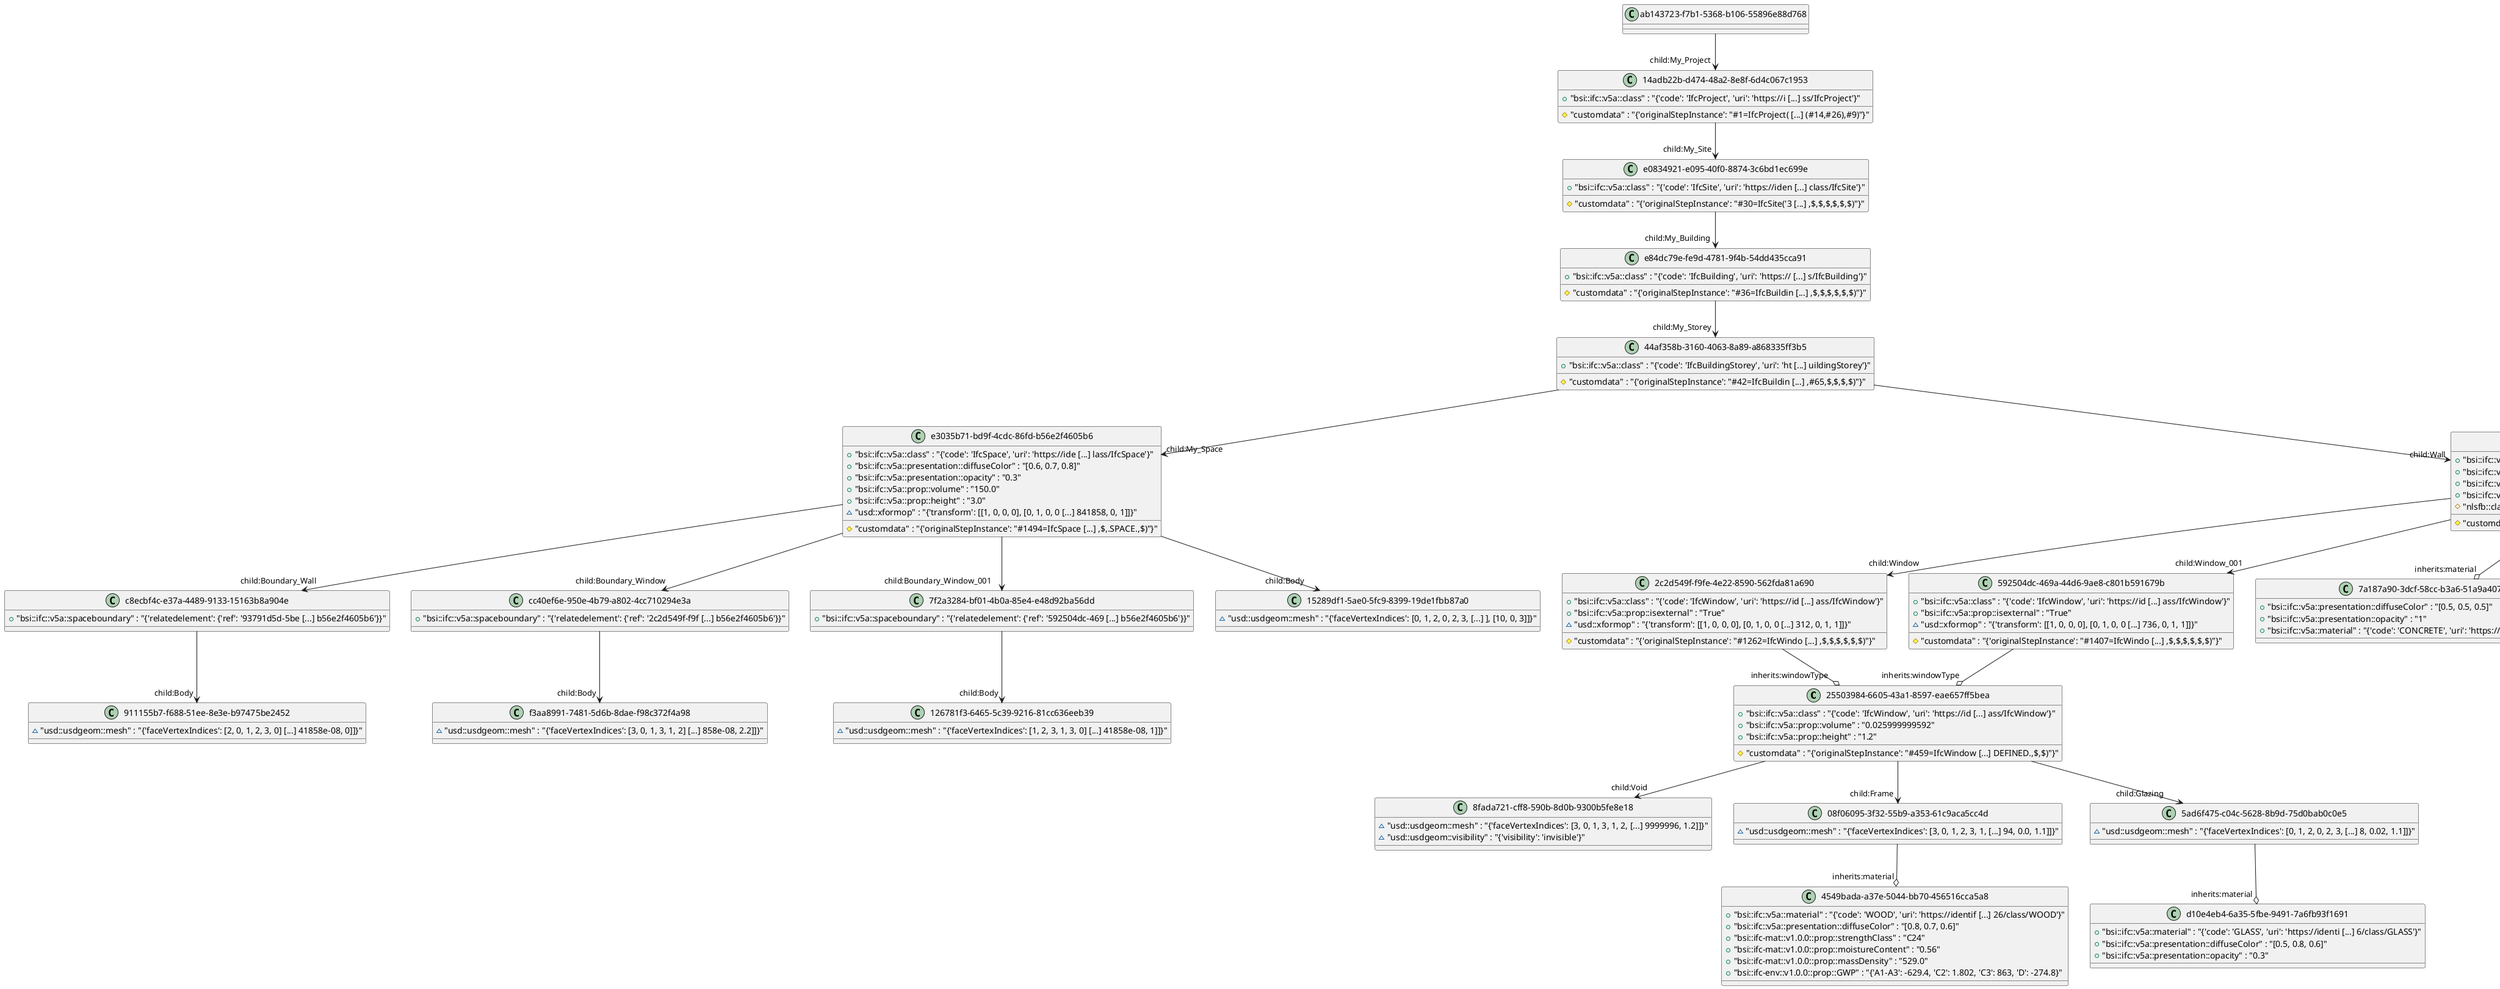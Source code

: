 @startuml
class 25503984-6605-43a1-8597-eae657ff5bea {
  + "bsi::ifc::v5a::class" : "{'code': 'IfcWindow', 'uri': 'https://id [...] ass/IfcWindow'}"
  + "bsi::ifc::v5a::prop::volume" : "0.025999999592"
  + "bsi::ifc::v5a::prop::height" : "1.2"
  # "customdata" : "{'originalStepInstance': "#459=IfcWindow [...] DEFINED.,$,$)"}"
}

class 14adb22b-d474-48a2-8e8f-6d4c067c1953 {
  + "bsi::ifc::v5a::class" : "{'code': 'IfcProject', 'uri': 'https://i [...] ss/IfcProject'}"
  # "customdata" : "{'originalStepInstance': "#1=IfcProject( [...] (#14,#26),#9)"}"
}

class ab143723-f7b1-5368-b106-55896e88d768 {
}

class e0834921-e095-40f0-8874-3c6bd1ec699e {
  + "bsi::ifc::v5a::class" : "{'code': 'IfcSite', 'uri': 'https://iden [...] class/IfcSite'}"
  # "customdata" : "{'originalStepInstance': "#30=IfcSite('3 [...] ,$,$,$,$,$,$)"}"
}

class e84dc79e-fe9d-4781-9f4b-54dd435cca91 {
  + "bsi::ifc::v5a::class" : "{'code': 'IfcBuilding', 'uri': 'https:// [...] s/IfcBuilding'}"
  # "customdata" : "{'originalStepInstance': "#36=IfcBuildin [...] ,$,$,$,$,$,$)"}"
}

class 44af358b-3160-4063-8a89-a868335ff3b5 {
  + "bsi::ifc::v5a::class" : "{'code': 'IfcBuildingStorey', 'uri': 'ht [...] uildingStorey'}"
  # "customdata" : "{'originalStepInstance': "#42=IfcBuildin [...] ,#65,$,$,$,$)"}"
}

class e3035b71-bd9f-4cdc-86fd-b56e2f4605b6 {
  + "bsi::ifc::v5a::class" : "{'code': 'IfcSpace', 'uri': 'https://ide [...] lass/IfcSpace'}"
  + "bsi::ifc::v5a::presentation::diffuseColor" : "[0.6, 0.7, 0.8]"
  + "bsi::ifc::v5a::presentation::opacity" : "0.3"
  + "bsi::ifc::v5a::prop::volume" : "150.0"
  + "bsi::ifc::v5a::prop::height" : "3.0"
  ~ "usd::xformop" : "{'transform': [[1, 0, 0, 0], [0, 1, 0, 0 [...] 841858, 0, 1]]}"
  # "customdata" : "{'originalStepInstance': "#1494=IfcSpace [...] ,$,.SPACE.,$)"}"
}

class 93791d5d-5beb-437b-b8ec-2f1f0ba4bf3b {
  + "bsi::ifc::v5a::class" : "{'code': 'IfcWall', 'uri': 'https://iden [...] class/IfcWall'}"
  + "bsi::ifc::v5a::prop::isexternal" : "True"
  + "bsi::ifc::v5a::prop::volume" : "2.783999976"
  + "bsi::ifc::v5a::prop::height" : "3.0"
  # "customdata" : "{'originalStepInstance': "#1222=IfcWall( [...] 35,#1230,$,$)"}"
  # "nlsfb::class" : "{'code': '21.21', 'uri': 'https://identi [...] 2/class/21.21'}"
}

class 2c2d549f-f9fe-4e22-8590-562fda81a690 {
  + "bsi::ifc::v5a::class" : "{'code': 'IfcWindow', 'uri': 'https://id [...] ass/IfcWindow'}"
  + "bsi::ifc::v5a::prop::isexternal" : "True"
  ~ "usd::xformop" : "{'transform': [[1, 0, 0, 0], [0, 1, 0, 0 [...] 312, 0, 1, 1]]}"
  # "customdata" : "{'originalStepInstance': "#1262=IfcWindo [...] ,$,$,$,$,$,$)"}"
}

class 592504dc-469a-44d6-9ae8-c801b591679b {
  + "bsi::ifc::v5a::class" : "{'code': 'IfcWindow', 'uri': 'https://id [...] ass/IfcWindow'}"
  + "bsi::ifc::v5a::prop::isexternal" : "True"
  ~ "usd::xformop" : "{'transform': [[1, 0, 0, 0], [0, 1, 0, 0 [...] 736, 0, 1, 1]]}"
  # "customdata" : "{'originalStepInstance': "#1407=IfcWindo [...] ,$,$,$,$,$,$)"}"
}

class c8ecbf4c-e37a-4489-9133-15163b8a904e {
  + "bsi::ifc::v5a::spaceboundary" : "{'relatedelement': {'ref': '93791d5d-5be [...] b56e2f4605b6'}}"
}

class cc40ef6e-950e-4b79-a802-4cc710294e3a {
  + "bsi::ifc::v5a::spaceboundary" : "{'relatedelement': {'ref': '2c2d549f-f9f [...] b56e2f4605b6'}}"
}

class 7f2a3284-bf01-4b0a-85e4-e48d92ba56dd {
  + "bsi::ifc::v5a::spaceboundary" : "{'relatedelement': {'ref': '592504dc-469 [...] b56e2f4605b6'}}"
}

class 7a187a90-3dcf-58cc-b3a6-51a9a407c55a {
  + "bsi::ifc::v5a::presentation::diffuseColor" : "[0.5, 0.5, 0.5]"
  + "bsi::ifc::v5a::presentation::opacity" : "1"
  + "bsi::ifc::v5a::material" : "{'code': 'CONCRETE', 'uri': 'https://ide [...] lass/CONCRETE'}"
}

class 8fada721-cff8-590b-8d0b-9300b5fe8e18 {
  ~ "usd::usdgeom::mesh" : "{'faceVertexIndices': [3, 0, 1, 3, 1, 2, [...] 9999996, 1.2]]}"
  ~ "usd::usdgeom::visibility" : "{'visibility': 'invisible'}"
}

class 15289df1-5ae0-5fc9-8399-19de1fbb87a0 {
  ~ "usd::usdgeom::mesh" : "{'faceVertexIndices': [0, 1, 2, 0, 2, 3, [...] ], [10, 0, 3]]}"
}

class 634f90c3-831e-5f29-a9b2-fa69b207821e {
  ~ "usd::usdgeom::mesh" : "{'faceVertexIndices': [3, 0, 1, 3, 1, 2, [...] 6067, 0.1, 1]]}"
}

class 8407e490-ceaa-56e5-96df-2351d9110668 {
  ~ "usd::usdgeom::basiscurves" : "{'points': [[0, 0, 0], [10, 0, 0]]}"
}

class 9d1fce89-e179-5076-9a3b-1b40eef3524b {
  ~ "usd::usdgeom::basiscurves" : "{'points': [[0, 0, 0], [0, 0, 3]]}"
}

class 367f7f7d-b4c5-50fe-829a-6bbced170dd1 {
  ~ "usd::usdgeom::mesh" : "{'faceVertexIndices': [0, 1, 3, 2, 3, 1] [...] ], [10, 0, 0]]}"
}

class 911155b7-f688-51ee-8e3e-b97475be2452 {
  ~ "usd::usdgeom::mesh" : "{'faceVertexIndices': [2, 0, 1, 2, 3, 0] [...] 41858e-08, 0]]}"
}

class f3aa8991-7481-5d6b-8dae-f98c372f4a98 {
  ~ "usd::usdgeom::mesh" : "{'faceVertexIndices': [3, 0, 1, 3, 1, 2] [...] 858e-08, 2.2]]}"
}

class 126781f3-6465-5c39-9216-81cc636eeb39 {
  ~ "usd::usdgeom::mesh" : "{'faceVertexIndices': [1, 2, 3, 1, 3, 0] [...] 41858e-08, 1]]}"
}

class 4549bada-a37e-5044-bb70-456516cca5a8 {
  + "bsi::ifc::v5a::material" : "{'code': 'WOOD', 'uri': 'https://identif [...] 26/class/WOOD'}"
  + "bsi::ifc::v5a::presentation::diffuseColor" : "[0.8, 0.7, 0.6]"
  + "bsi::ifc-mat::v1.0.0::prop::strengthClass" : "C24"
  + "bsi::ifc-mat::v1.0.0::prop::moistureContent" : "0.56"
  + "bsi::ifc-mat::v1.0.0::prop::massDensity" : "529.0"
  + "bsi::ifc-env::v1.0.0::prop::GWP" : "{'A1-A3': -629.4, 'C2': 1.802, 'C3': 863, 'D': -274.8}"
}

class 08f06095-3f32-55b9-a353-61c9aca5cc4d {
  ~ "usd::usdgeom::mesh" : "{'faceVertexIndices': [3, 0, 1, 2, 3, 1, [...] 94, 0.0, 1.1]]}"
}

class d10e4eb4-6a35-5fbe-9491-7a6fb93f1691 {
  + "bsi::ifc::v5a::material" : "{'code': 'GLASS', 'uri': 'https://identi [...] 6/class/GLASS'}"
  + "bsi::ifc::v5a::presentation::diffuseColor" : "[0.5, 0.8, 0.6]"
  + "bsi::ifc::v5a::presentation::opacity" : "0.3"
}

class 5ad6f475-c04c-5628-8b9d-75d0bab0c0e5 {
  ~ "usd::usdgeom::mesh" : "{'faceVertexIndices': [0, 1, 2, 0, 2, 3, [...] 8, 0.02, 1.1]]}"
}

"25503984-6605-43a1-8597-eae657ff5bea" --> "child:Void" "8fada721-cff8-590b-8d0b-9300b5fe8e18"
"25503984-6605-43a1-8597-eae657ff5bea" --> "child:Frame" "08f06095-3f32-55b9-a353-61c9aca5cc4d"
"25503984-6605-43a1-8597-eae657ff5bea" --> "child:Glazing" "5ad6f475-c04c-5628-8b9d-75d0bab0c0e5"
"14adb22b-d474-48a2-8e8f-6d4c067c1953" --> "child:My_Site" "e0834921-e095-40f0-8874-3c6bd1ec699e"
"ab143723-f7b1-5368-b106-55896e88d768" --> "child:My_Project" "14adb22b-d474-48a2-8e8f-6d4c067c1953"
"e0834921-e095-40f0-8874-3c6bd1ec699e" --> "child:My_Building" "e84dc79e-fe9d-4781-9f4b-54dd435cca91"
"e84dc79e-fe9d-4781-9f4b-54dd435cca91" --> "child:My_Storey" "44af358b-3160-4063-8a89-a868335ff3b5"
"44af358b-3160-4063-8a89-a868335ff3b5" --> "child:My_Space" "e3035b71-bd9f-4cdc-86fd-b56e2f4605b6"
"44af358b-3160-4063-8a89-a868335ff3b5" --> "child:Wall" "93791d5d-5beb-437b-b8ec-2f1f0ba4bf3b"
"e3035b71-bd9f-4cdc-86fd-b56e2f4605b6" --> "child:Body" "15289df1-5ae0-5fc9-8399-19de1fbb87a0"
"e3035b71-bd9f-4cdc-86fd-b56e2f4605b6" --> "child:Boundary_Wall" "c8ecbf4c-e37a-4489-9133-15163b8a904e"
"e3035b71-bd9f-4cdc-86fd-b56e2f4605b6" --> "child:Boundary_Window" "cc40ef6e-950e-4b79-a802-4cc710294e3a"
"e3035b71-bd9f-4cdc-86fd-b56e2f4605b6" --> "child:Boundary_Window_001" "7f2a3284-bf01-4b0a-85e4-e48d92ba56dd"
"93791d5d-5beb-437b-b8ec-2f1f0ba4bf3b" --> "child:Body" "634f90c3-831e-5f29-a9b2-fa69b207821e"
"93791d5d-5beb-437b-b8ec-2f1f0ba4bf3b" --> "child:Axis" "8407e490-ceaa-56e5-96df-2351d9110668"
"93791d5d-5beb-437b-b8ec-2f1f0ba4bf3b" --> "child:Directrix" "9d1fce89-e179-5076-9a3b-1b40eef3524b"
"93791d5d-5beb-437b-b8ec-2f1f0ba4bf3b" --> "child:Basis" "367f7f7d-b4c5-50fe-829a-6bbced170dd1"
"93791d5d-5beb-437b-b8ec-2f1f0ba4bf3b" --> "child:Window" "2c2d549f-f9fe-4e22-8590-562fda81a690"
"93791d5d-5beb-437b-b8ec-2f1f0ba4bf3b" --> "child:Window_001" "592504dc-469a-44d6-9ae8-c801b591679b"
"2c2d549f-f9fe-4e22-8590-562fda81a690" --o "inherits:windowType" "25503984-6605-43a1-8597-eae657ff5bea"
"592504dc-469a-44d6-9ae8-c801b591679b" --o "inherits:windowType" "25503984-6605-43a1-8597-eae657ff5bea"
"c8ecbf4c-e37a-4489-9133-15163b8a904e" --> "child:Body" "911155b7-f688-51ee-8e3e-b97475be2452"
"cc40ef6e-950e-4b79-a802-4cc710294e3a" --> "child:Body" "f3aa8991-7481-5d6b-8dae-f98c372f4a98"
"7f2a3284-bf01-4b0a-85e4-e48d92ba56dd" --> "child:Body" "126781f3-6465-5c39-9216-81cc636eeb39"
"93791d5d-5beb-437b-b8ec-2f1f0ba4bf3b" --o "inherits:material" "7a187a90-3dcf-58cc-b3a6-51a9a407c55a"
"08f06095-3f32-55b9-a353-61c9aca5cc4d" --o "inherits:material" "4549bada-a37e-5044-bb70-456516cca5a8"
"5ad6f475-c04c-5628-8b9d-75d0bab0c0e5" --o "inherits:material" "d10e4eb4-6a35-5fbe-9491-7a6fb93f1691"
@enduml
